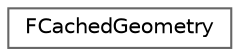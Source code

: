 digraph "Graphical Class Hierarchy"
{
 // INTERACTIVE_SVG=YES
 // LATEX_PDF_SIZE
  bgcolor="transparent";
  edge [fontname=Helvetica,fontsize=10,labelfontname=Helvetica,labelfontsize=10];
  node [fontname=Helvetica,fontsize=10,shape=box,height=0.2,width=0.4];
  rankdir="LR";
  Node0 [id="Node000000",label="FCachedGeometry",height=0.2,width=0.4,color="grey40", fillcolor="white", style="filled",URL="$d7/dc4/structFCachedGeometry.html",tooltip="The output of some geometry caching system."];
}
